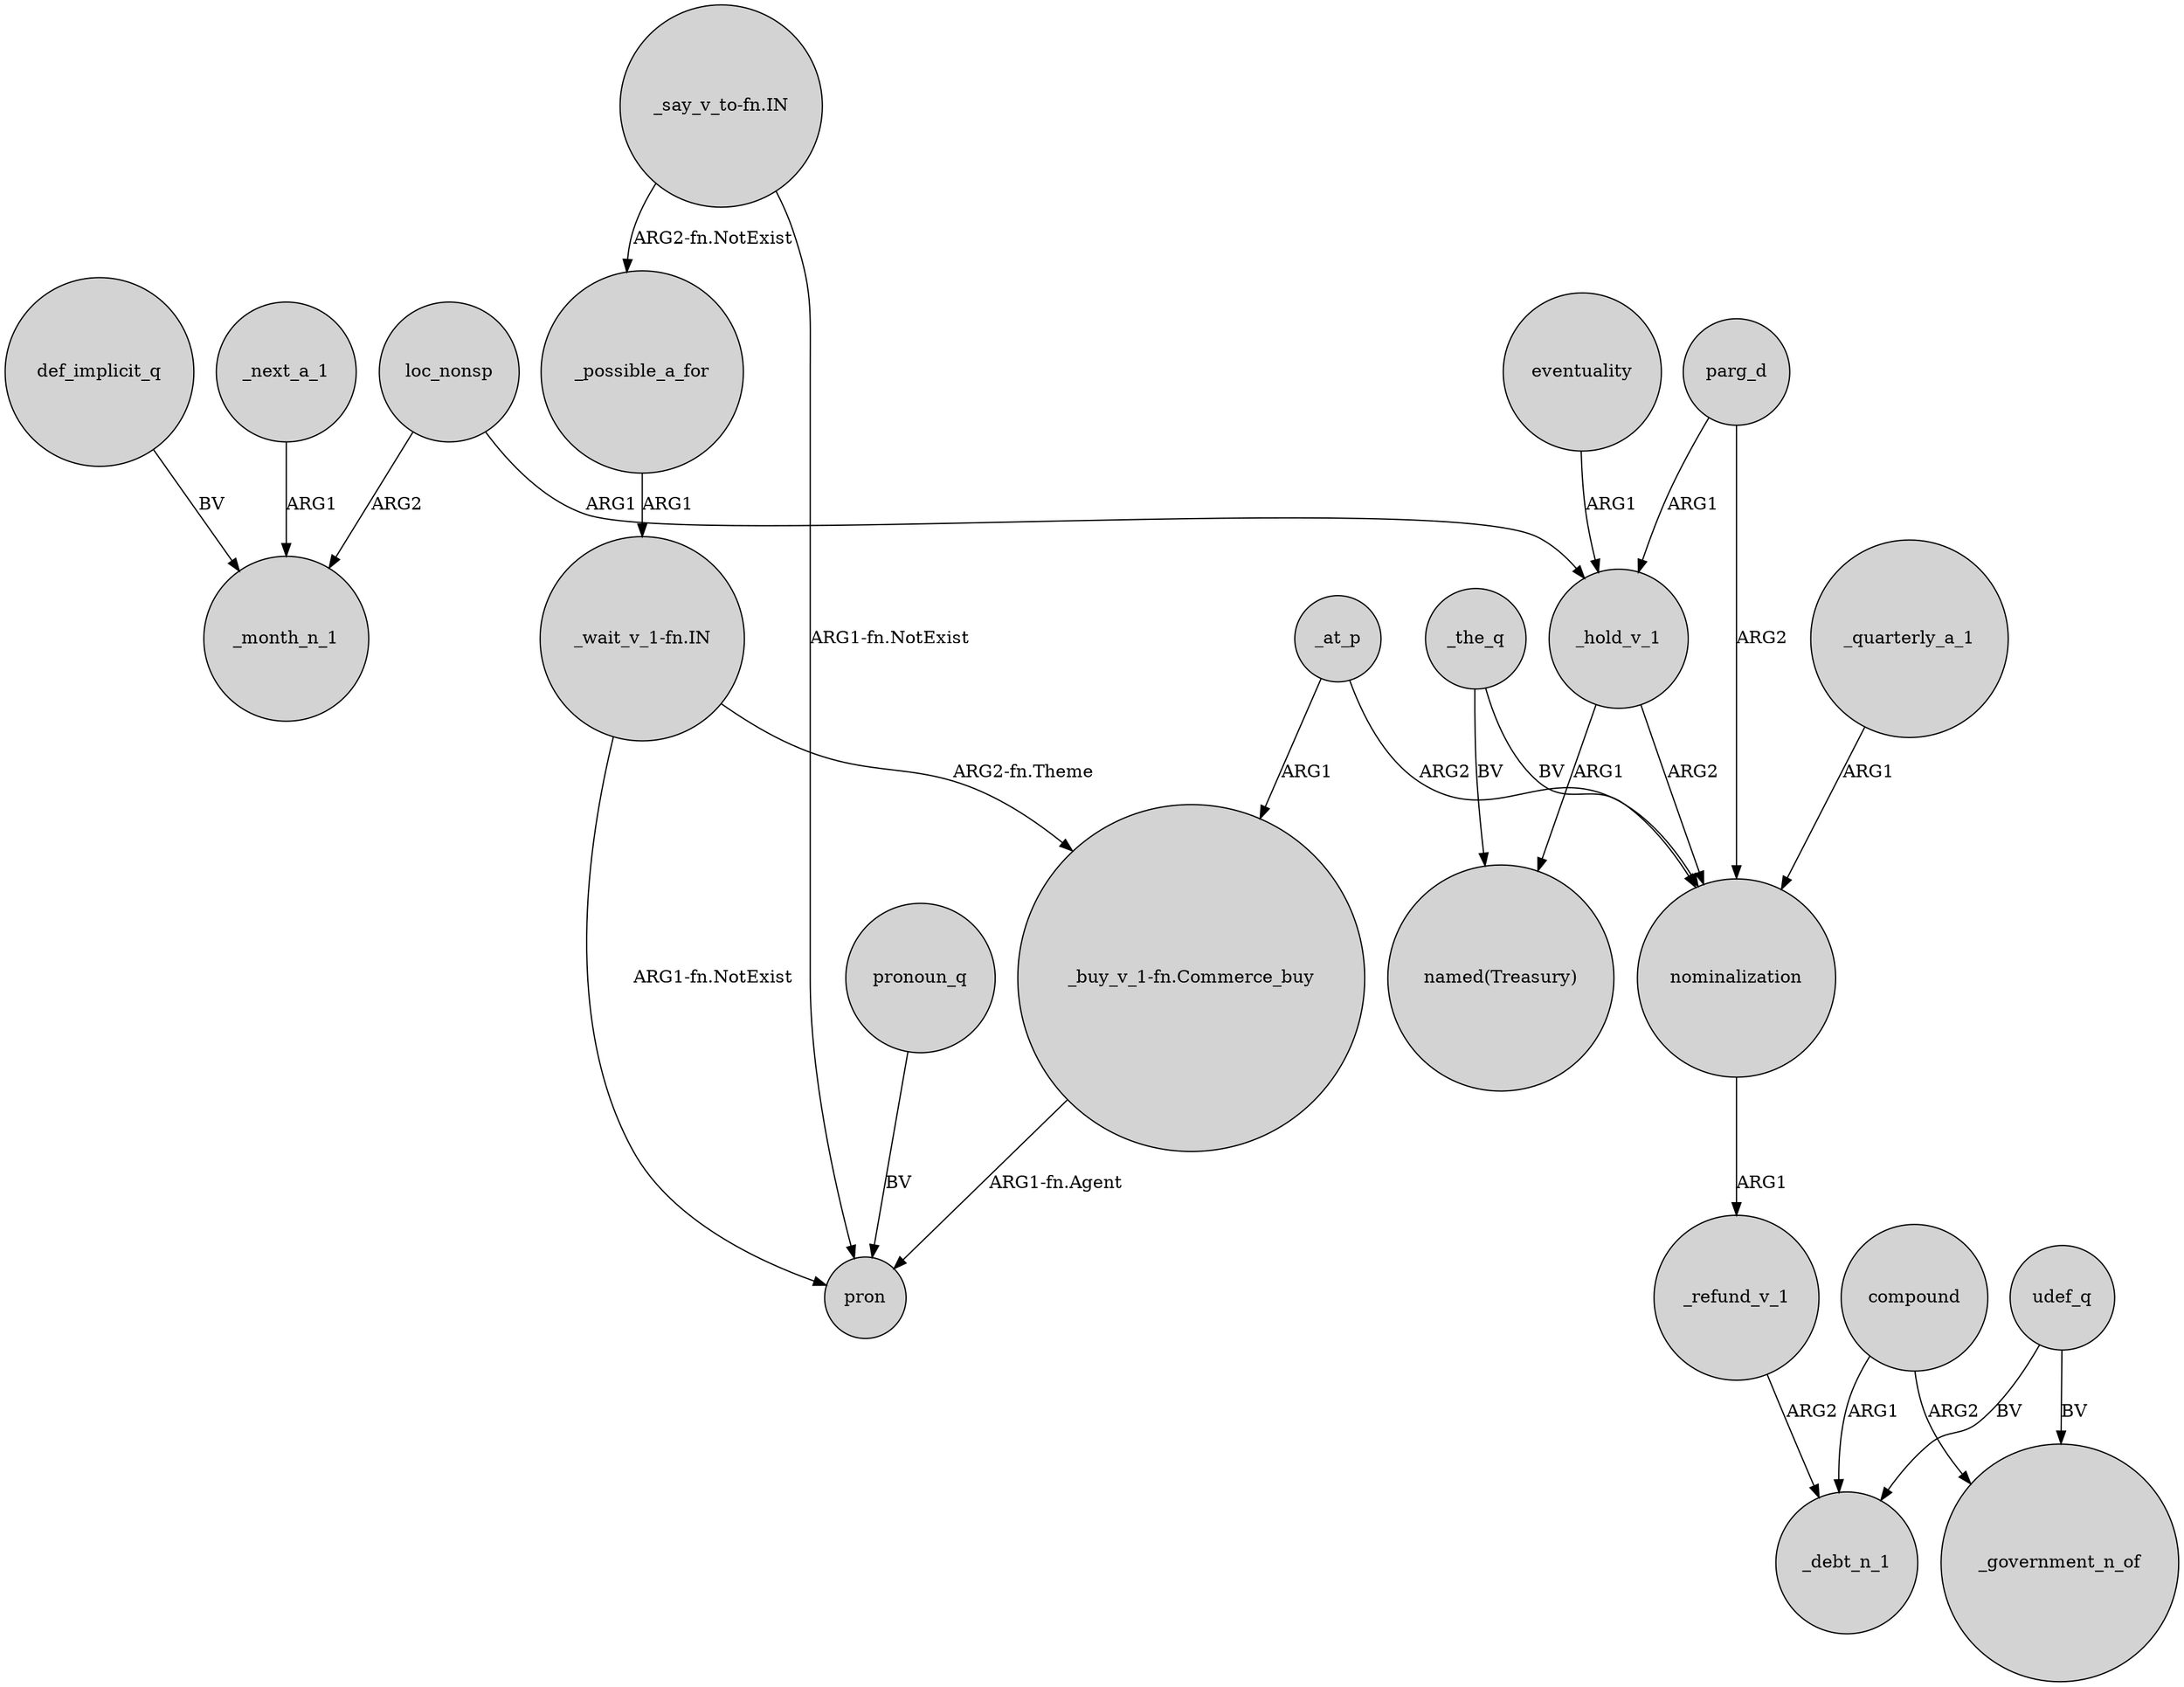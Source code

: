 digraph {
	node [shape=circle style=filled]
	def_implicit_q -> _month_n_1 [label=BV]
	compound -> _debt_n_1 [label=ARG1]
	"_wait_v_1-fn.IN" -> "_buy_v_1-fn.Commerce_buy" [label="ARG2-fn.Theme"]
	_at_p -> "_buy_v_1-fn.Commerce_buy" [label=ARG1]
	compound -> _government_n_of [label=ARG2]
	udef_q -> _government_n_of [label=BV]
	udef_q -> _debt_n_1 [label=BV]
	_quarterly_a_1 -> nominalization [label=ARG1]
	"_buy_v_1-fn.Commerce_buy" -> pron [label="ARG1-fn.Agent"]
	"_say_v_to-fn.IN" -> pron [label="ARG1-fn.NotExist"]
	_hold_v_1 -> nominalization [label=ARG2]
	parg_d -> _hold_v_1 [label=ARG1]
	"_wait_v_1-fn.IN" -> pron [label="ARG1-fn.NotExist"]
	_refund_v_1 -> _debt_n_1 [label=ARG2]
	pronoun_q -> pron [label=BV]
	"_say_v_to-fn.IN" -> _possible_a_for [label="ARG2-fn.NotExist"]
	nominalization -> _refund_v_1 [label=ARG1]
	_possible_a_for -> "_wait_v_1-fn.IN" [label=ARG1]
	loc_nonsp -> _hold_v_1 [label=ARG1]
	parg_d -> nominalization [label=ARG2]
	_next_a_1 -> _month_n_1 [label=ARG1]
	_at_p -> nominalization [label=ARG2]
	_the_q -> "named(Treasury)" [label=BV]
	eventuality -> _hold_v_1 [label=ARG1]
	loc_nonsp -> _month_n_1 [label=ARG2]
	_hold_v_1 -> "named(Treasury)" [label=ARG1]
	_the_q -> nominalization [label=BV]
}

